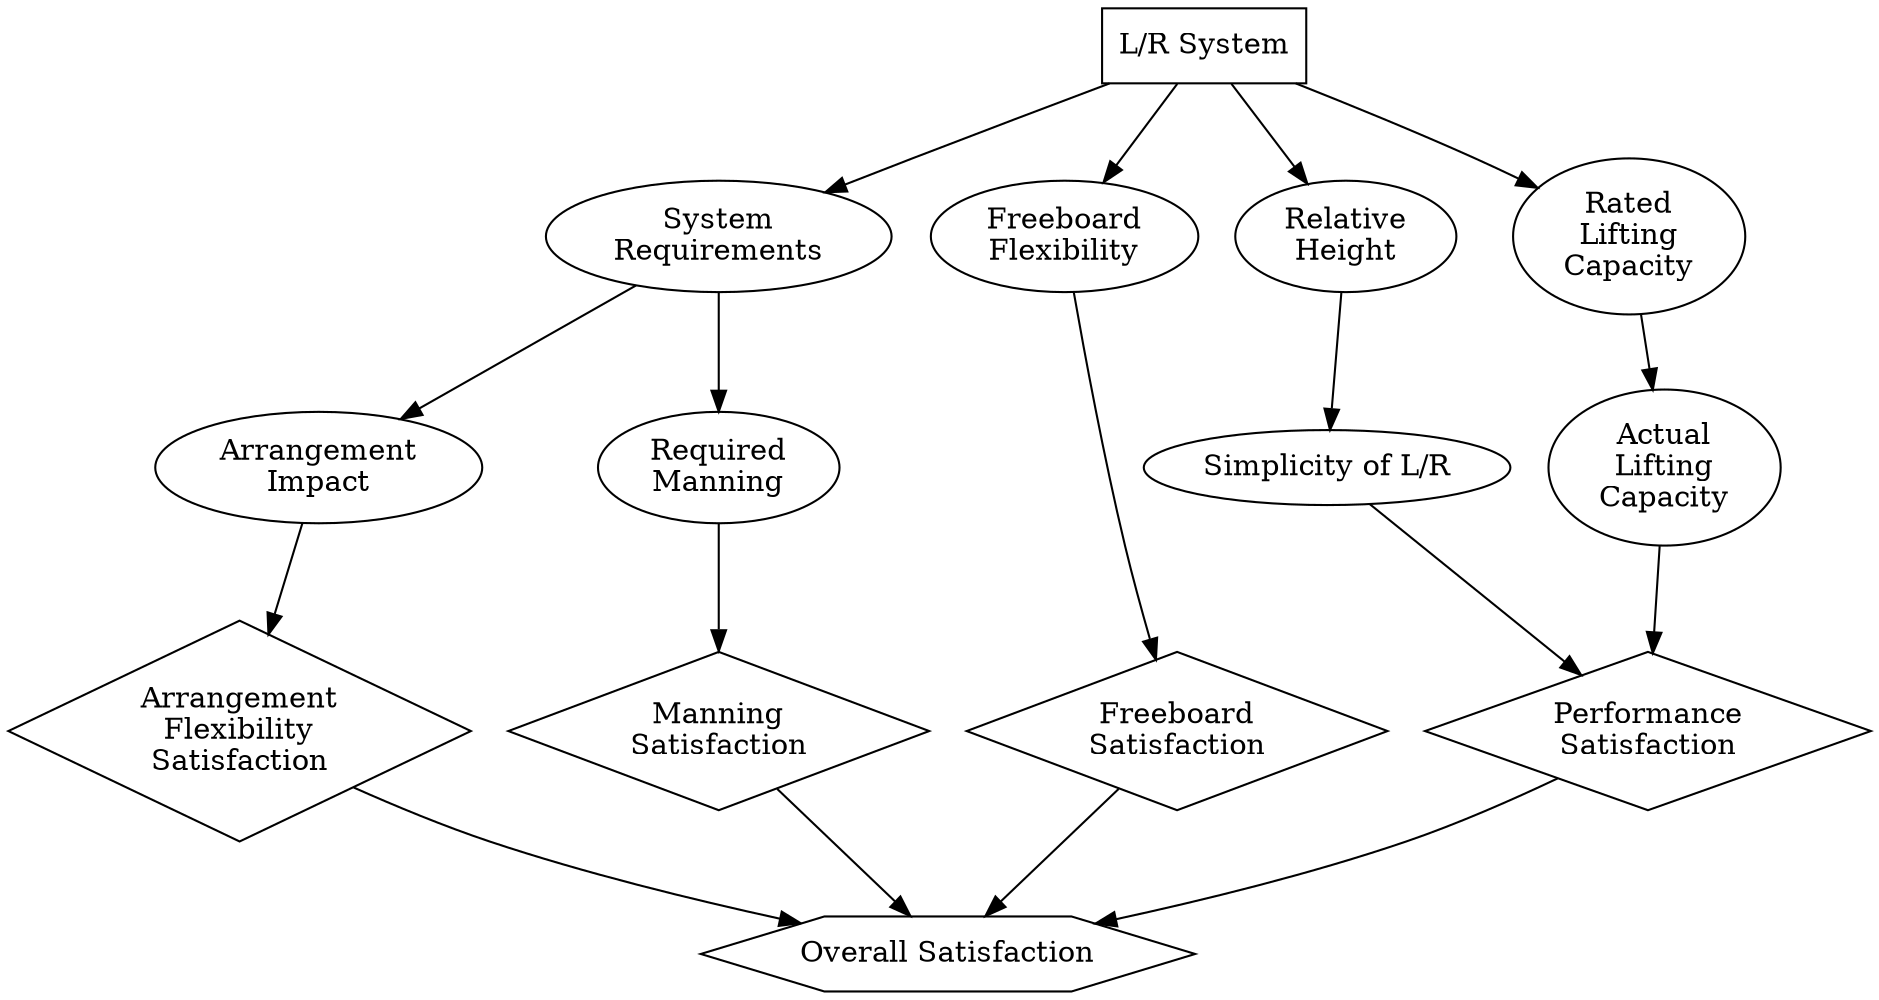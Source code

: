 // Launch and Recovery Infulence Diagram
digraph {
	system [label="L/R System" shape=box]
	sys_req [label="System\nRequirements"]
	imp [label="Arrangement\nImpact"]
	man_req [label="Required\nManning"]
	fbd_flex [label="Freeboard\nFlexibility"]
	rel_height [label="Relative\nHeight"]
	simplicity [label="Simplicity of L/R"]
	rated_cap [label="Rated\nLifting\nCapacity"]
	actual_cap [label="Actual\nLifting\nCapacity"]
	sat_a [label="Arrangement\nFlexibility\nSatisfaction" shape=diamond]
	sat_m [label="Manning\nSatisfaction" shape=diamond]
	sat_f [label="Freeboard\nSatisfaction" shape=diamond]
	sat_p [label="Performance\nSatisfaction" shape=diamond]
	sat [label="Overall Satisfaction" shape=hexagon]
	system -> sys_req
	system -> fbd_flex
	system -> rel_height
	system -> rated_cap
	sys_req -> imp
	sys_req -> man_req
	rel_height -> simplicity
	rated_cap -> actual_cap
	imp -> sat_a
	fbd_flex -> sat_f
	man_req -> sat_m
	simplicity -> sat_p
	actual_cap -> sat_p
	sat_a -> sat
	sat_m -> sat
	sat_f -> sat
	sat_p -> sat
}

